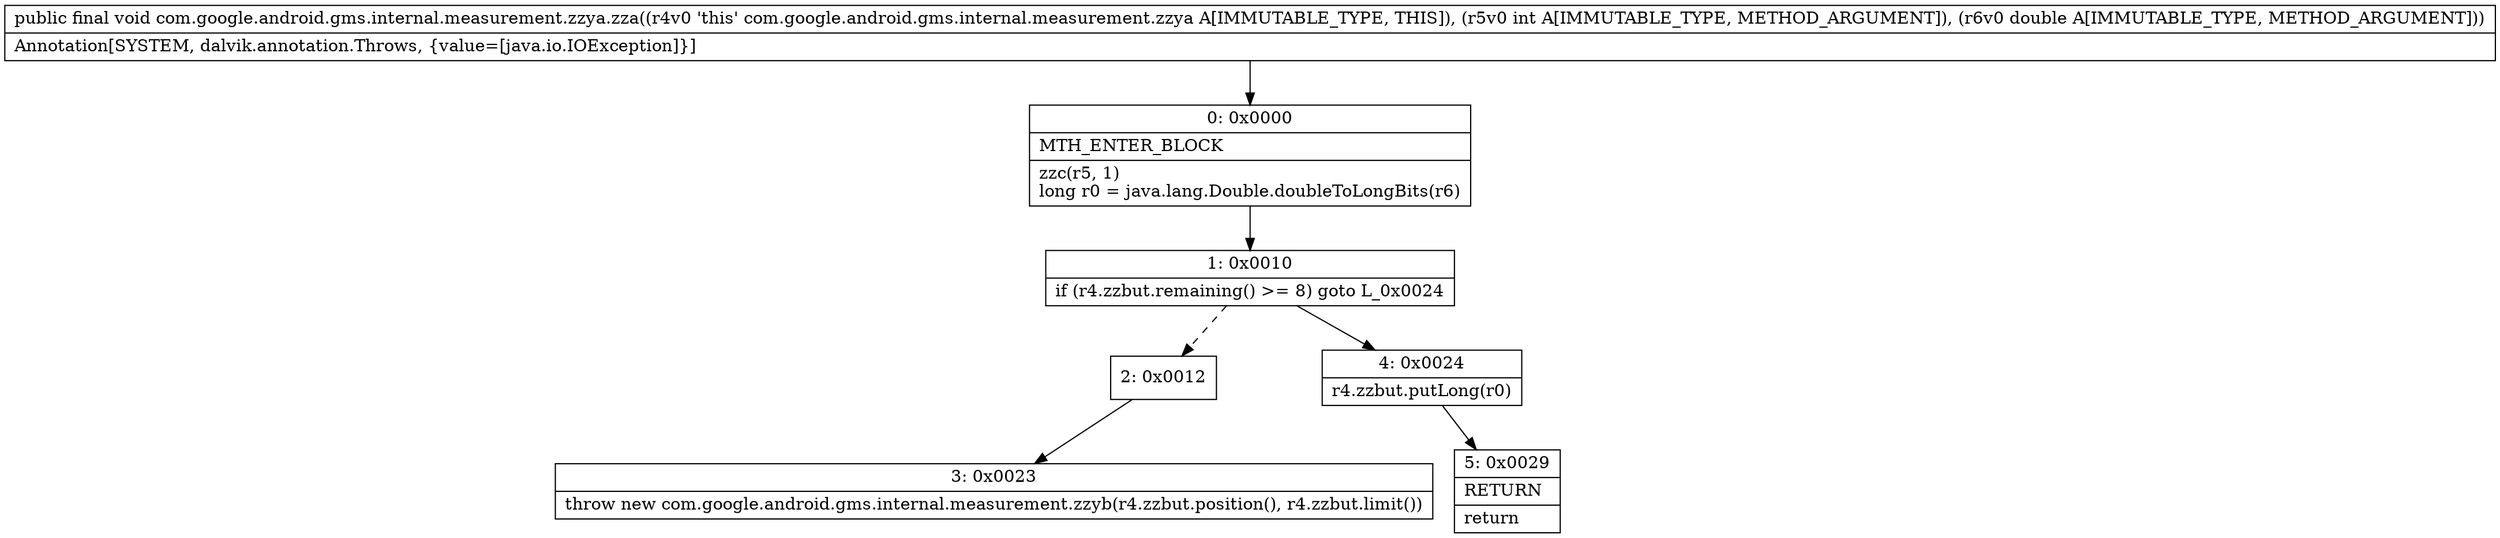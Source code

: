digraph "CFG forcom.google.android.gms.internal.measurement.zzya.zza(ID)V" {
Node_0 [shape=record,label="{0\:\ 0x0000|MTH_ENTER_BLOCK\l|zzc(r5, 1)\llong r0 = java.lang.Double.doubleToLongBits(r6)\l}"];
Node_1 [shape=record,label="{1\:\ 0x0010|if (r4.zzbut.remaining() \>= 8) goto L_0x0024\l}"];
Node_2 [shape=record,label="{2\:\ 0x0012}"];
Node_3 [shape=record,label="{3\:\ 0x0023|throw new com.google.android.gms.internal.measurement.zzyb(r4.zzbut.position(), r4.zzbut.limit())\l}"];
Node_4 [shape=record,label="{4\:\ 0x0024|r4.zzbut.putLong(r0)\l}"];
Node_5 [shape=record,label="{5\:\ 0x0029|RETURN\l|return\l}"];
MethodNode[shape=record,label="{public final void com.google.android.gms.internal.measurement.zzya.zza((r4v0 'this' com.google.android.gms.internal.measurement.zzya A[IMMUTABLE_TYPE, THIS]), (r5v0 int A[IMMUTABLE_TYPE, METHOD_ARGUMENT]), (r6v0 double A[IMMUTABLE_TYPE, METHOD_ARGUMENT]))  | Annotation[SYSTEM, dalvik.annotation.Throws, \{value=[java.io.IOException]\}]\l}"];
MethodNode -> Node_0;
Node_0 -> Node_1;
Node_1 -> Node_2[style=dashed];
Node_1 -> Node_4;
Node_2 -> Node_3;
Node_4 -> Node_5;
}

